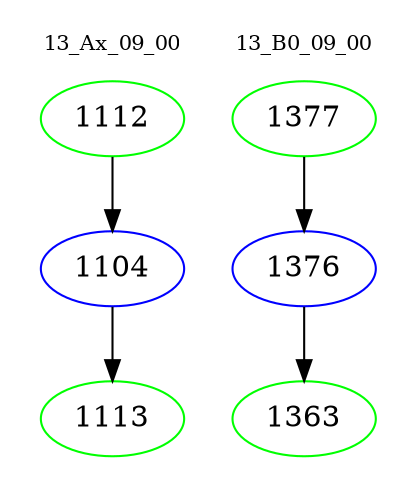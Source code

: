 digraph{
subgraph cluster_0 {
color = white
label = "13_Ax_09_00";
fontsize=10;
T0_1112 [label="1112", color="green"]
T0_1112 -> T0_1104 [color="black"]
T0_1104 [label="1104", color="blue"]
T0_1104 -> T0_1113 [color="black"]
T0_1113 [label="1113", color="green"]
}
subgraph cluster_1 {
color = white
label = "13_B0_09_00";
fontsize=10;
T1_1377 [label="1377", color="green"]
T1_1377 -> T1_1376 [color="black"]
T1_1376 [label="1376", color="blue"]
T1_1376 -> T1_1363 [color="black"]
T1_1363 [label="1363", color="green"]
}
}

